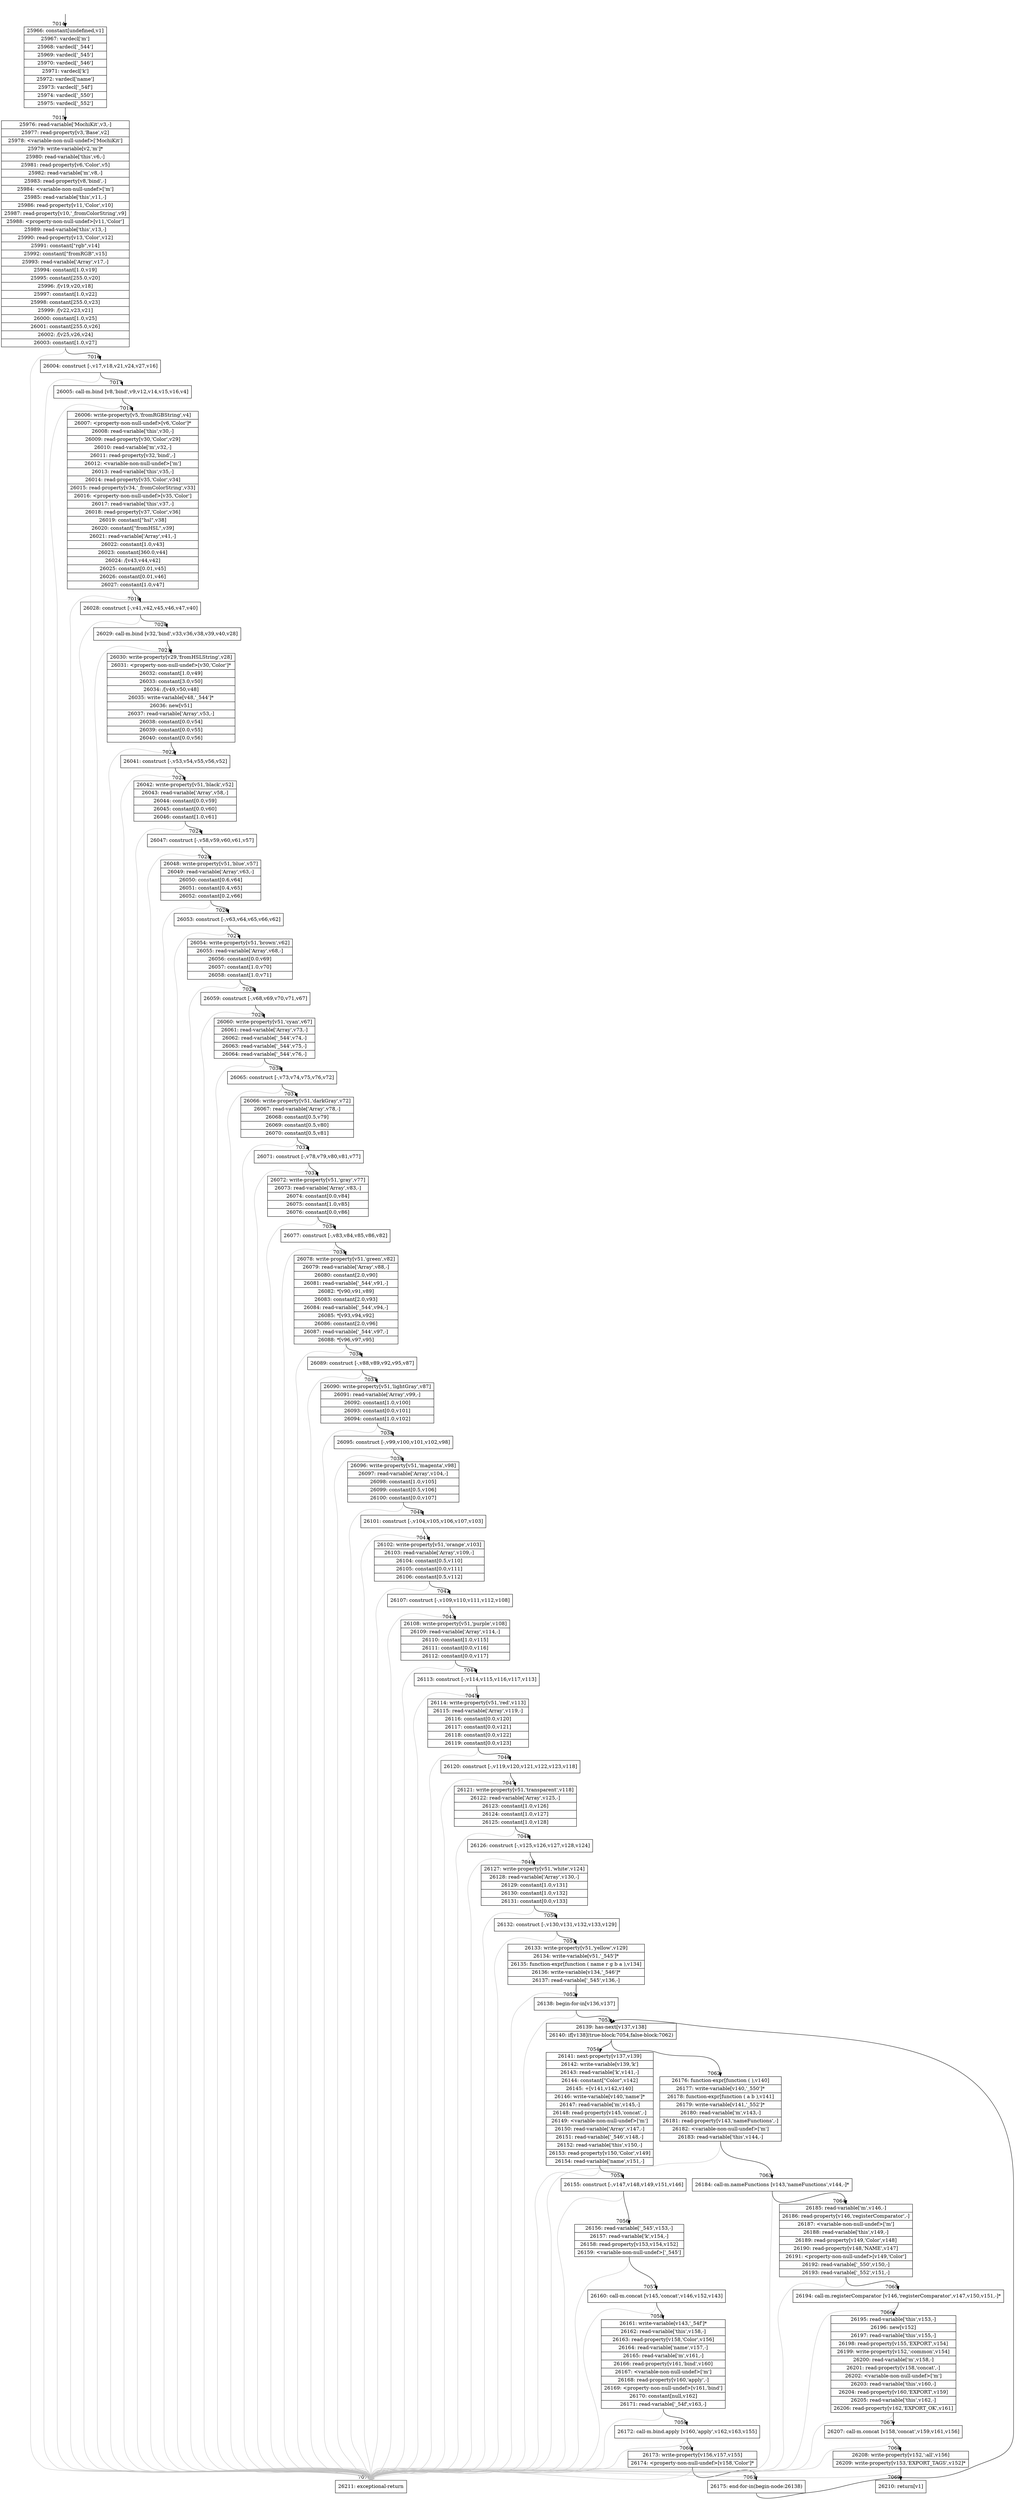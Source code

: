 digraph {
rankdir="TD"
BB_entry470[shape=none,label=""];
BB_entry470 -> BB7014 [tailport=s, headport=n, headlabel="    7014"]
BB7014 [shape=record label="{25966: constant[undefined,v1]|25967: vardecl['m']|25968: vardecl['_544']|25969: vardecl['_545']|25970: vardecl['_546']|25971: vardecl['k']|25972: vardecl['name']|25973: vardecl['_54f']|25974: vardecl['_550']|25975: vardecl['_552']}" ] 
BB7014 -> BB7015 [tailport=s, headport=n, headlabel="      7015"]
BB7015 [shape=record label="{25976: read-variable['MochiKit',v3,-]|25977: read-property[v3,'Base',v2]|25978: \<variable-non-null-undef\>['MochiKit']|25979: write-variable[v2,'m']*|25980: read-variable['this',v6,-]|25981: read-property[v6,'Color',v5]|25982: read-variable['m',v8,-]|25983: read-property[v8,'bind',-]|25984: \<variable-non-null-undef\>['m']|25985: read-variable['this',v11,-]|25986: read-property[v11,'Color',v10]|25987: read-property[v10,'_fromColorString',v9]|25988: \<property-non-null-undef\>[v11,'Color']|25989: read-variable['this',v13,-]|25990: read-property[v13,'Color',v12]|25991: constant[\"rgb\",v14]|25992: constant[\"fromRGB\",v15]|25993: read-variable['Array',v17,-]|25994: constant[1.0,v19]|25995: constant[255.0,v20]|25996: /[v19,v20,v18]|25997: constant[1.0,v22]|25998: constant[255.0,v23]|25999: /[v22,v23,v21]|26000: constant[1.0,v25]|26001: constant[255.0,v26]|26002: /[v25,v26,v24]|26003: constant[1.0,v27]}" ] 
BB7015 -> BB7016 [tailport=s, headport=n, headlabel="      7016"]
BB7015 -> BB7070 [tailport=s, headport=n, color=gray, headlabel="      7070"]
BB7016 [shape=record label="{26004: construct [-,v17,v18,v21,v24,v27,v16]}" ] 
BB7016 -> BB7017 [tailport=s, headport=n, headlabel="      7017"]
BB7016 -> BB7070 [tailport=s, headport=n, color=gray]
BB7017 [shape=record label="{26005: call-m.bind [v8,'bind',v9,v12,v14,v15,v16,v4]}" ] 
BB7017 -> BB7018 [tailport=s, headport=n, headlabel="      7018"]
BB7017 -> BB7070 [tailport=s, headport=n, color=gray]
BB7018 [shape=record label="{26006: write-property[v5,'fromRGBString',v4]|26007: \<property-non-null-undef\>[v6,'Color']*|26008: read-variable['this',v30,-]|26009: read-property[v30,'Color',v29]|26010: read-variable['m',v32,-]|26011: read-property[v32,'bind',-]|26012: \<variable-non-null-undef\>['m']|26013: read-variable['this',v35,-]|26014: read-property[v35,'Color',v34]|26015: read-property[v34,'_fromColorString',v33]|26016: \<property-non-null-undef\>[v35,'Color']|26017: read-variable['this',v37,-]|26018: read-property[v37,'Color',v36]|26019: constant[\"hsl\",v38]|26020: constant[\"fromHSL\",v39]|26021: read-variable['Array',v41,-]|26022: constant[1.0,v43]|26023: constant[360.0,v44]|26024: /[v43,v44,v42]|26025: constant[0.01,v45]|26026: constant[0.01,v46]|26027: constant[1.0,v47]}" ] 
BB7018 -> BB7019 [tailport=s, headport=n, headlabel="      7019"]
BB7018 -> BB7070 [tailport=s, headport=n, color=gray]
BB7019 [shape=record label="{26028: construct [-,v41,v42,v45,v46,v47,v40]}" ] 
BB7019 -> BB7020 [tailport=s, headport=n, headlabel="      7020"]
BB7019 -> BB7070 [tailport=s, headport=n, color=gray]
BB7020 [shape=record label="{26029: call-m.bind [v32,'bind',v33,v36,v38,v39,v40,v28]}" ] 
BB7020 -> BB7021 [tailport=s, headport=n, headlabel="      7021"]
BB7020 -> BB7070 [tailport=s, headport=n, color=gray]
BB7021 [shape=record label="{26030: write-property[v29,'fromHSLString',v28]|26031: \<property-non-null-undef\>[v30,'Color']*|26032: constant[1.0,v49]|26033: constant[3.0,v50]|26034: /[v49,v50,v48]|26035: write-variable[v48,'_544']*|26036: new[v51]|26037: read-variable['Array',v53,-]|26038: constant[0.0,v54]|26039: constant[0.0,v55]|26040: constant[0.0,v56]}" ] 
BB7021 -> BB7022 [tailport=s, headport=n, headlabel="      7022"]
BB7021 -> BB7070 [tailport=s, headport=n, color=gray]
BB7022 [shape=record label="{26041: construct [-,v53,v54,v55,v56,v52]}" ] 
BB7022 -> BB7023 [tailport=s, headport=n, headlabel="      7023"]
BB7022 -> BB7070 [tailport=s, headport=n, color=gray]
BB7023 [shape=record label="{26042: write-property[v51,'black',v52]|26043: read-variable['Array',v58,-]|26044: constant[0.0,v59]|26045: constant[0.0,v60]|26046: constant[1.0,v61]}" ] 
BB7023 -> BB7024 [tailport=s, headport=n, headlabel="      7024"]
BB7023 -> BB7070 [tailport=s, headport=n, color=gray]
BB7024 [shape=record label="{26047: construct [-,v58,v59,v60,v61,v57]}" ] 
BB7024 -> BB7025 [tailport=s, headport=n, headlabel="      7025"]
BB7024 -> BB7070 [tailport=s, headport=n, color=gray]
BB7025 [shape=record label="{26048: write-property[v51,'blue',v57]|26049: read-variable['Array',v63,-]|26050: constant[0.6,v64]|26051: constant[0.4,v65]|26052: constant[0.2,v66]}" ] 
BB7025 -> BB7026 [tailport=s, headport=n, headlabel="      7026"]
BB7025 -> BB7070 [tailport=s, headport=n, color=gray]
BB7026 [shape=record label="{26053: construct [-,v63,v64,v65,v66,v62]}" ] 
BB7026 -> BB7027 [tailport=s, headport=n, headlabel="      7027"]
BB7026 -> BB7070 [tailport=s, headport=n, color=gray]
BB7027 [shape=record label="{26054: write-property[v51,'brown',v62]|26055: read-variable['Array',v68,-]|26056: constant[0.0,v69]|26057: constant[1.0,v70]|26058: constant[1.0,v71]}" ] 
BB7027 -> BB7028 [tailport=s, headport=n, headlabel="      7028"]
BB7027 -> BB7070 [tailport=s, headport=n, color=gray]
BB7028 [shape=record label="{26059: construct [-,v68,v69,v70,v71,v67]}" ] 
BB7028 -> BB7029 [tailport=s, headport=n, headlabel="      7029"]
BB7028 -> BB7070 [tailport=s, headport=n, color=gray]
BB7029 [shape=record label="{26060: write-property[v51,'cyan',v67]|26061: read-variable['Array',v73,-]|26062: read-variable['_544',v74,-]|26063: read-variable['_544',v75,-]|26064: read-variable['_544',v76,-]}" ] 
BB7029 -> BB7030 [tailport=s, headport=n, headlabel="      7030"]
BB7029 -> BB7070 [tailport=s, headport=n, color=gray]
BB7030 [shape=record label="{26065: construct [-,v73,v74,v75,v76,v72]}" ] 
BB7030 -> BB7031 [tailport=s, headport=n, headlabel="      7031"]
BB7030 -> BB7070 [tailport=s, headport=n, color=gray]
BB7031 [shape=record label="{26066: write-property[v51,'darkGray',v72]|26067: read-variable['Array',v78,-]|26068: constant[0.5,v79]|26069: constant[0.5,v80]|26070: constant[0.5,v81]}" ] 
BB7031 -> BB7032 [tailport=s, headport=n, headlabel="      7032"]
BB7031 -> BB7070 [tailport=s, headport=n, color=gray]
BB7032 [shape=record label="{26071: construct [-,v78,v79,v80,v81,v77]}" ] 
BB7032 -> BB7033 [tailport=s, headport=n, headlabel="      7033"]
BB7032 -> BB7070 [tailport=s, headport=n, color=gray]
BB7033 [shape=record label="{26072: write-property[v51,'gray',v77]|26073: read-variable['Array',v83,-]|26074: constant[0.0,v84]|26075: constant[1.0,v85]|26076: constant[0.0,v86]}" ] 
BB7033 -> BB7034 [tailport=s, headport=n, headlabel="      7034"]
BB7033 -> BB7070 [tailport=s, headport=n, color=gray]
BB7034 [shape=record label="{26077: construct [-,v83,v84,v85,v86,v82]}" ] 
BB7034 -> BB7035 [tailport=s, headport=n, headlabel="      7035"]
BB7034 -> BB7070 [tailport=s, headport=n, color=gray]
BB7035 [shape=record label="{26078: write-property[v51,'green',v82]|26079: read-variable['Array',v88,-]|26080: constant[2.0,v90]|26081: read-variable['_544',v91,-]|26082: *[v90,v91,v89]|26083: constant[2.0,v93]|26084: read-variable['_544',v94,-]|26085: *[v93,v94,v92]|26086: constant[2.0,v96]|26087: read-variable['_544',v97,-]|26088: *[v96,v97,v95]}" ] 
BB7035 -> BB7036 [tailport=s, headport=n, headlabel="      7036"]
BB7035 -> BB7070 [tailport=s, headport=n, color=gray]
BB7036 [shape=record label="{26089: construct [-,v88,v89,v92,v95,v87]}" ] 
BB7036 -> BB7037 [tailport=s, headport=n, headlabel="      7037"]
BB7036 -> BB7070 [tailport=s, headport=n, color=gray]
BB7037 [shape=record label="{26090: write-property[v51,'lightGray',v87]|26091: read-variable['Array',v99,-]|26092: constant[1.0,v100]|26093: constant[0.0,v101]|26094: constant[1.0,v102]}" ] 
BB7037 -> BB7038 [tailport=s, headport=n, headlabel="      7038"]
BB7037 -> BB7070 [tailport=s, headport=n, color=gray]
BB7038 [shape=record label="{26095: construct [-,v99,v100,v101,v102,v98]}" ] 
BB7038 -> BB7039 [tailport=s, headport=n, headlabel="      7039"]
BB7038 -> BB7070 [tailport=s, headport=n, color=gray]
BB7039 [shape=record label="{26096: write-property[v51,'magenta',v98]|26097: read-variable['Array',v104,-]|26098: constant[1.0,v105]|26099: constant[0.5,v106]|26100: constant[0.0,v107]}" ] 
BB7039 -> BB7040 [tailport=s, headport=n, headlabel="      7040"]
BB7039 -> BB7070 [tailport=s, headport=n, color=gray]
BB7040 [shape=record label="{26101: construct [-,v104,v105,v106,v107,v103]}" ] 
BB7040 -> BB7041 [tailport=s, headport=n, headlabel="      7041"]
BB7040 -> BB7070 [tailport=s, headport=n, color=gray]
BB7041 [shape=record label="{26102: write-property[v51,'orange',v103]|26103: read-variable['Array',v109,-]|26104: constant[0.5,v110]|26105: constant[0.0,v111]|26106: constant[0.5,v112]}" ] 
BB7041 -> BB7042 [tailport=s, headport=n, headlabel="      7042"]
BB7041 -> BB7070 [tailport=s, headport=n, color=gray]
BB7042 [shape=record label="{26107: construct [-,v109,v110,v111,v112,v108]}" ] 
BB7042 -> BB7043 [tailport=s, headport=n, headlabel="      7043"]
BB7042 -> BB7070 [tailport=s, headport=n, color=gray]
BB7043 [shape=record label="{26108: write-property[v51,'purple',v108]|26109: read-variable['Array',v114,-]|26110: constant[1.0,v115]|26111: constant[0.0,v116]|26112: constant[0.0,v117]}" ] 
BB7043 -> BB7044 [tailport=s, headport=n, headlabel="      7044"]
BB7043 -> BB7070 [tailport=s, headport=n, color=gray]
BB7044 [shape=record label="{26113: construct [-,v114,v115,v116,v117,v113]}" ] 
BB7044 -> BB7045 [tailport=s, headport=n, headlabel="      7045"]
BB7044 -> BB7070 [tailport=s, headport=n, color=gray]
BB7045 [shape=record label="{26114: write-property[v51,'red',v113]|26115: read-variable['Array',v119,-]|26116: constant[0.0,v120]|26117: constant[0.0,v121]|26118: constant[0.0,v122]|26119: constant[0.0,v123]}" ] 
BB7045 -> BB7046 [tailport=s, headport=n, headlabel="      7046"]
BB7045 -> BB7070 [tailport=s, headport=n, color=gray]
BB7046 [shape=record label="{26120: construct [-,v119,v120,v121,v122,v123,v118]}" ] 
BB7046 -> BB7047 [tailport=s, headport=n, headlabel="      7047"]
BB7046 -> BB7070 [tailport=s, headport=n, color=gray]
BB7047 [shape=record label="{26121: write-property[v51,'transparent',v118]|26122: read-variable['Array',v125,-]|26123: constant[1.0,v126]|26124: constant[1.0,v127]|26125: constant[1.0,v128]}" ] 
BB7047 -> BB7048 [tailport=s, headport=n, headlabel="      7048"]
BB7047 -> BB7070 [tailport=s, headport=n, color=gray]
BB7048 [shape=record label="{26126: construct [-,v125,v126,v127,v128,v124]}" ] 
BB7048 -> BB7049 [tailport=s, headport=n, headlabel="      7049"]
BB7048 -> BB7070 [tailport=s, headport=n, color=gray]
BB7049 [shape=record label="{26127: write-property[v51,'white',v124]|26128: read-variable['Array',v130,-]|26129: constant[1.0,v131]|26130: constant[1.0,v132]|26131: constant[0.0,v133]}" ] 
BB7049 -> BB7050 [tailport=s, headport=n, headlabel="      7050"]
BB7049 -> BB7070 [tailport=s, headport=n, color=gray]
BB7050 [shape=record label="{26132: construct [-,v130,v131,v132,v133,v129]}" ] 
BB7050 -> BB7051 [tailport=s, headport=n, headlabel="      7051"]
BB7050 -> BB7070 [tailport=s, headport=n, color=gray]
BB7051 [shape=record label="{26133: write-property[v51,'yellow',v129]|26134: write-variable[v51,'_545']*|26135: function-expr[function ( name r g b a ),v134]|26136: write-variable[v134,'_546']*|26137: read-variable['_545',v136,-]}" ] 
BB7051 -> BB7052 [tailport=s, headport=n, headlabel="      7052"]
BB7051 -> BB7070 [tailport=s, headport=n, color=gray]
BB7052 [shape=record label="{26138: begin-for-in[v136,v137]}" ] 
BB7052 -> BB7053 [tailport=s, headport=n, headlabel="      7053"]
BB7052 -> BB7070 [tailport=s, headport=n, color=gray]
BB7053 [shape=record label="{26139: has-next[v137,v138]|26140: if[v138](true-block:7054,false-block:7062)}" ] 
BB7053 -> BB7054 [tailport=s, headport=n, headlabel="      7054"]
BB7053 -> BB7062 [tailport=s, headport=n, headlabel="      7062"]
BB7054 [shape=record label="{26141: next-property[v137,v139]|26142: write-variable[v139,'k']|26143: read-variable['k',v141,-]|26144: constant[\"Color\",v142]|26145: +[v141,v142,v140]|26146: write-variable[v140,'name']*|26147: read-variable['m',v145,-]|26148: read-property[v145,'concat',-]|26149: \<variable-non-null-undef\>['m']|26150: read-variable['Array',v147,-]|26151: read-variable['_546',v148,-]|26152: read-variable['this',v150,-]|26153: read-property[v150,'Color',v149]|26154: read-variable['name',v151,-]}" ] 
BB7054 -> BB7055 [tailport=s, headport=n, headlabel="      7055"]
BB7054 -> BB7070 [tailport=s, headport=n, color=gray]
BB7055 [shape=record label="{26155: construct [-,v147,v148,v149,v151,v146]}" ] 
BB7055 -> BB7056 [tailport=s, headport=n, headlabel="      7056"]
BB7055 -> BB7070 [tailport=s, headport=n, color=gray]
BB7056 [shape=record label="{26156: read-variable['_545',v153,-]|26157: read-variable['k',v154,-]|26158: read-property[v153,v154,v152]|26159: \<variable-non-null-undef\>['_545']}" ] 
BB7056 -> BB7057 [tailport=s, headport=n, headlabel="      7057"]
BB7056 -> BB7070 [tailport=s, headport=n, color=gray]
BB7057 [shape=record label="{26160: call-m.concat [v145,'concat',v146,v152,v143]}" ] 
BB7057 -> BB7058 [tailport=s, headport=n, headlabel="      7058"]
BB7057 -> BB7070 [tailport=s, headport=n, color=gray]
BB7058 [shape=record label="{26161: write-variable[v143,'_54f']*|26162: read-variable['this',v158,-]|26163: read-property[v158,'Color',v156]|26164: read-variable['name',v157,-]|26165: read-variable['m',v161,-]|26166: read-property[v161,'bind',v160]|26167: \<variable-non-null-undef\>['m']|26168: read-property[v160,'apply',-]|26169: \<property-non-null-undef\>[v161,'bind']|26170: constant[null,v162]|26171: read-variable['_54f',v163,-]}" ] 
BB7058 -> BB7059 [tailport=s, headport=n, headlabel="      7059"]
BB7058 -> BB7070 [tailport=s, headport=n, color=gray]
BB7059 [shape=record label="{26172: call-m.bind.apply [v160,'apply',v162,v163,v155]}" ] 
BB7059 -> BB7060 [tailport=s, headport=n, headlabel="      7060"]
BB7059 -> BB7070 [tailport=s, headport=n, color=gray]
BB7060 [shape=record label="{26173: write-property[v156,v157,v155]|26174: \<property-non-null-undef\>[v158,'Color']*}" ] 
BB7060 -> BB7061 [tailport=s, headport=n, headlabel="      7061"]
BB7060 -> BB7070 [tailport=s, headport=n, color=gray]
BB7061 [shape=record label="{26175: end-for-in(begin-node:26138)}" ] 
BB7061 -> BB7053 [tailport=s, headport=n]
BB7062 [shape=record label="{26176: function-expr[function ( ),v140]|26177: write-variable[v140,'_550']*|26178: function-expr[function ( a b ),v141]|26179: write-variable[v141,'_552']*|26180: read-variable['m',v143,-]|26181: read-property[v143,'nameFunctions',-]|26182: \<variable-non-null-undef\>['m']|26183: read-variable['this',v144,-]}" ] 
BB7062 -> BB7063 [tailport=s, headport=n, headlabel="      7063"]
BB7062 -> BB7070 [tailport=s, headport=n, color=gray]
BB7063 [shape=record label="{26184: call-m.nameFunctions [v143,'nameFunctions',v144,-]*}" ] 
BB7063 -> BB7064 [tailport=s, headport=n, headlabel="      7064"]
BB7063 -> BB7070 [tailport=s, headport=n, color=gray]
BB7064 [shape=record label="{26185: read-variable['m',v146,-]|26186: read-property[v146,'registerComparator',-]|26187: \<variable-non-null-undef\>['m']|26188: read-variable['this',v149,-]|26189: read-property[v149,'Color',v148]|26190: read-property[v148,'NAME',v147]|26191: \<property-non-null-undef\>[v149,'Color']|26192: read-variable['_550',v150,-]|26193: read-variable['_552',v151,-]}" ] 
BB7064 -> BB7065 [tailport=s, headport=n, headlabel="      7065"]
BB7064 -> BB7070 [tailport=s, headport=n, color=gray]
BB7065 [shape=record label="{26194: call-m.registerComparator [v146,'registerComparator',v147,v150,v151,-]*}" ] 
BB7065 -> BB7066 [tailport=s, headport=n, headlabel="      7066"]
BB7065 -> BB7070 [tailport=s, headport=n, color=gray]
BB7066 [shape=record label="{26195: read-variable['this',v153,-]|26196: new[v152]|26197: read-variable['this',v155,-]|26198: read-property[v155,'EXPORT',v154]|26199: write-property[v152,':common',v154]|26200: read-variable['m',v158,-]|26201: read-property[v158,'concat',-]|26202: \<variable-non-null-undef\>['m']|26203: read-variable['this',v160,-]|26204: read-property[v160,'EXPORT',v159]|26205: read-variable['this',v162,-]|26206: read-property[v162,'EXPORT_OK',v161]}" ] 
BB7066 -> BB7067 [tailport=s, headport=n, headlabel="      7067"]
BB7066 -> BB7070 [tailport=s, headport=n, color=gray]
BB7067 [shape=record label="{26207: call-m.concat [v158,'concat',v159,v161,v156]}" ] 
BB7067 -> BB7068 [tailport=s, headport=n, headlabel="      7068"]
BB7067 -> BB7070 [tailport=s, headport=n, color=gray]
BB7068 [shape=record label="{26208: write-property[v152,':all',v156]|26209: write-property[v153,'EXPORT_TAGS',v152]*}" ] 
BB7068 -> BB7069 [tailport=s, headport=n, headlabel="      7069"]
BB7068 -> BB7070 [tailport=s, headport=n, color=gray]
BB7069 [shape=record label="{26210: return[v1]}" ] 
BB7070 [shape=record label="{26211: exceptional-return}" ] 
//#$~ 5069
}
